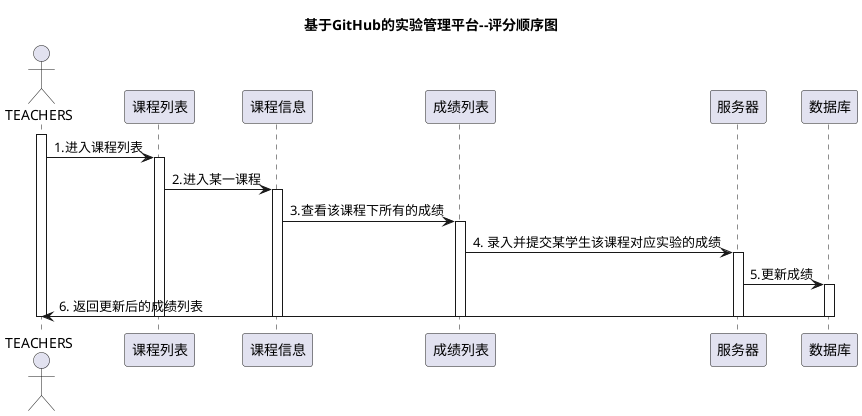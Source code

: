@startuml
title 基于GitHub的实验管理平台--评分顺序图
actor TEACHERS
activate TEACHERS
TEACHERS -> 课程列表:1.进入课程列表
activate 课程列表
课程列表 -> 课程信息:2.进入某一课程
activate 课程信息
课程信息 -> 成绩列表:3.查看该课程下所有的成绩
activate 成绩列表
成绩列表 -> 服务器:4. 录入并提交某学生该课程对应实验的成绩
activate 服务器
服务器-> 数据库:5.更新成绩
activate 数据库
数据库 -> TEACHERS:6. 返回更新后的成绩列表
deactivate 数据库
deactivate 服务器
deactivate 成绩列表
deactivate 课程信息
deactivate 课程列表
deactivate TEACHERS
@enduml